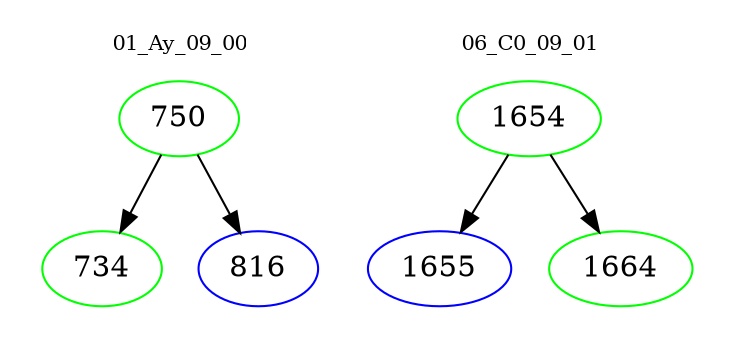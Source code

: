 digraph{
subgraph cluster_0 {
color = white
label = "01_Ay_09_00";
fontsize=10;
T0_750 [label="750", color="green"]
T0_750 -> T0_734 [color="black"]
T0_734 [label="734", color="green"]
T0_750 -> T0_816 [color="black"]
T0_816 [label="816", color="blue"]
}
subgraph cluster_1 {
color = white
label = "06_C0_09_01";
fontsize=10;
T1_1654 [label="1654", color="green"]
T1_1654 -> T1_1655 [color="black"]
T1_1655 [label="1655", color="blue"]
T1_1654 -> T1_1664 [color="black"]
T1_1664 [label="1664", color="green"]
}
}
